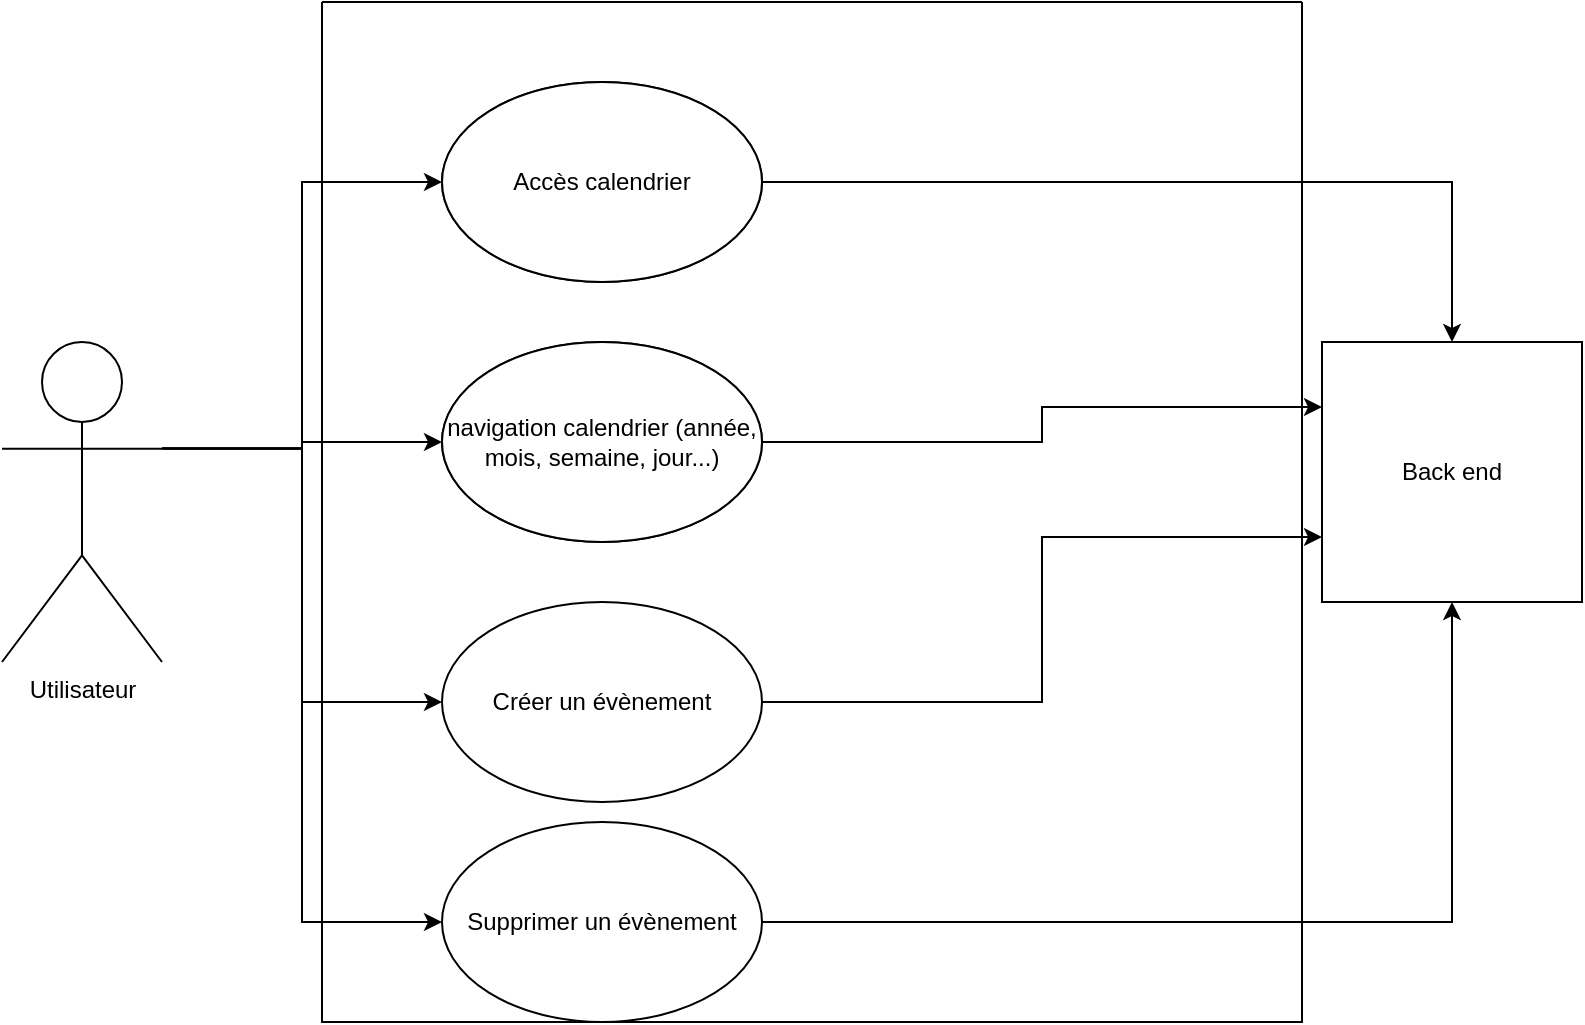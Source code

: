 <mxfile version="20.0.4" type="device"><diagram id="x8x6SdSRdWVTJJSXBQzI" name="Page-1"><mxGraphModel dx="2942" dy="1132" grid="1" gridSize="10" guides="1" tooltips="1" connect="1" arrows="1" fold="1" page="1" pageScale="1" pageWidth="827" pageHeight="1169" math="0" shadow="0"><root><mxCell id="0"/><mxCell id="1" parent="0"/><mxCell id="B-Q_EZTs7FzQWixuJEhX-13" style="edgeStyle=orthogonalEdgeStyle;rounded=0;orthogonalLoop=1;jettySize=auto;html=1;entryX=0;entryY=0.5;entryDx=0;entryDy=0;exitX=1;exitY=0.333;exitDx=0;exitDy=0;exitPerimeter=0;" edge="1" parent="1" source="B-Q_EZTs7FzQWixuJEhX-1" target="B-Q_EZTs7FzQWixuJEhX-7"><mxGeometry relative="1" as="geometry"/></mxCell><mxCell id="B-Q_EZTs7FzQWixuJEhX-14" style="edgeStyle=orthogonalEdgeStyle;rounded=0;orthogonalLoop=1;jettySize=auto;html=1;entryX=0;entryY=0.5;entryDx=0;entryDy=0;exitX=1;exitY=0.333;exitDx=0;exitDy=0;exitPerimeter=0;" edge="1" parent="1" source="B-Q_EZTs7FzQWixuJEhX-1" target="B-Q_EZTs7FzQWixuJEhX-8"><mxGeometry relative="1" as="geometry"><mxPoint x="110" y="300" as="sourcePoint"/></mxGeometry></mxCell><mxCell id="B-Q_EZTs7FzQWixuJEhX-15" style="edgeStyle=orthogonalEdgeStyle;rounded=0;orthogonalLoop=1;jettySize=auto;html=1;entryX=0;entryY=0.5;entryDx=0;entryDy=0;exitX=1;exitY=0.333;exitDx=0;exitDy=0;exitPerimeter=0;" edge="1" parent="1" source="B-Q_EZTs7FzQWixuJEhX-1" target="B-Q_EZTs7FzQWixuJEhX-10"><mxGeometry relative="1" as="geometry"/></mxCell><mxCell id="B-Q_EZTs7FzQWixuJEhX-16" style="edgeStyle=orthogonalEdgeStyle;rounded=0;orthogonalLoop=1;jettySize=auto;html=1;entryX=0;entryY=0.5;entryDx=0;entryDy=0;exitX=1;exitY=0.333;exitDx=0;exitDy=0;exitPerimeter=0;" edge="1" parent="1" source="B-Q_EZTs7FzQWixuJEhX-1" target="B-Q_EZTs7FzQWixuJEhX-11"><mxGeometry relative="1" as="geometry"/></mxCell><mxCell id="B-Q_EZTs7FzQWixuJEhX-1" value="Utilisateur" style="shape=umlActor;verticalLabelPosition=bottom;verticalAlign=top;html=1;outlineConnect=0;" vertex="1" parent="1"><mxGeometry x="30" y="240" width="80" height="160" as="geometry"/></mxCell><mxCell id="B-Q_EZTs7FzQWixuJEhX-2" value="" style="swimlane;startSize=0;" vertex="1" parent="1"><mxGeometry x="190" y="70" width="490" height="510" as="geometry"/></mxCell><mxCell id="B-Q_EZTs7FzQWixuJEhX-3" value="Accès calendrier" style="ellipse;whiteSpace=wrap;html=1;" vertex="1" parent="B-Q_EZTs7FzQWixuJEhX-2"><mxGeometry x="60" y="40" width="160" height="100" as="geometry"/></mxCell><mxCell id="B-Q_EZTs7FzQWixuJEhX-5" value="navigation calendrier (année, mois, semaine, jour...)" style="ellipse;whiteSpace=wrap;html=1;" vertex="1" parent="B-Q_EZTs7FzQWixuJEhX-2"><mxGeometry x="60" y="170" width="160" height="100" as="geometry"/></mxCell><mxCell id="B-Q_EZTs7FzQWixuJEhX-6" value="" style="swimlane;startSize=0;" vertex="1" parent="B-Q_EZTs7FzQWixuJEhX-2"><mxGeometry width="490" height="510" as="geometry"/></mxCell><mxCell id="B-Q_EZTs7FzQWixuJEhX-7" value="Accès calendrier" style="ellipse;whiteSpace=wrap;html=1;" vertex="1" parent="B-Q_EZTs7FzQWixuJEhX-6"><mxGeometry x="60" y="40" width="160" height="100" as="geometry"/></mxCell><mxCell id="B-Q_EZTs7FzQWixuJEhX-8" value="navigation calendrier (année, mois, semaine, jour...)" style="ellipse;whiteSpace=wrap;html=1;" vertex="1" parent="B-Q_EZTs7FzQWixuJEhX-6"><mxGeometry x="60" y="170" width="160" height="100" as="geometry"/></mxCell><mxCell id="B-Q_EZTs7FzQWixuJEhX-10" value="Créer un évènement" style="ellipse;whiteSpace=wrap;html=1;" vertex="1" parent="B-Q_EZTs7FzQWixuJEhX-6"><mxGeometry x="60" y="300" width="160" height="100" as="geometry"/></mxCell><mxCell id="B-Q_EZTs7FzQWixuJEhX-11" value="Supprimer un évènement" style="ellipse;whiteSpace=wrap;html=1;" vertex="1" parent="B-Q_EZTs7FzQWixuJEhX-6"><mxGeometry x="60" y="410" width="160" height="100" as="geometry"/></mxCell><mxCell id="B-Q_EZTs7FzQWixuJEhX-12" value="Back end" style="whiteSpace=wrap;html=1;aspect=fixed;" vertex="1" parent="1"><mxGeometry x="690" y="240" width="130" height="130" as="geometry"/></mxCell><mxCell id="B-Q_EZTs7FzQWixuJEhX-17" style="edgeStyle=orthogonalEdgeStyle;rounded=0;orthogonalLoop=1;jettySize=auto;html=1;entryX=0.5;entryY=0;entryDx=0;entryDy=0;" edge="1" parent="1" source="B-Q_EZTs7FzQWixuJEhX-7" target="B-Q_EZTs7FzQWixuJEhX-12"><mxGeometry relative="1" as="geometry"/></mxCell><mxCell id="B-Q_EZTs7FzQWixuJEhX-18" style="edgeStyle=orthogonalEdgeStyle;rounded=0;orthogonalLoop=1;jettySize=auto;html=1;entryX=0;entryY=0.25;entryDx=0;entryDy=0;" edge="1" parent="1" source="B-Q_EZTs7FzQWixuJEhX-8" target="B-Q_EZTs7FzQWixuJEhX-12"><mxGeometry relative="1" as="geometry"/></mxCell><mxCell id="B-Q_EZTs7FzQWixuJEhX-19" style="edgeStyle=orthogonalEdgeStyle;rounded=0;orthogonalLoop=1;jettySize=auto;html=1;entryX=0;entryY=0.75;entryDx=0;entryDy=0;" edge="1" parent="1" source="B-Q_EZTs7FzQWixuJEhX-10" target="B-Q_EZTs7FzQWixuJEhX-12"><mxGeometry relative="1" as="geometry"/></mxCell><mxCell id="B-Q_EZTs7FzQWixuJEhX-20" style="edgeStyle=orthogonalEdgeStyle;rounded=0;orthogonalLoop=1;jettySize=auto;html=1;entryX=0.5;entryY=1;entryDx=0;entryDy=0;" edge="1" parent="1" source="B-Q_EZTs7FzQWixuJEhX-11" target="B-Q_EZTs7FzQWixuJEhX-12"><mxGeometry relative="1" as="geometry"/></mxCell></root></mxGraphModel></diagram></mxfile>